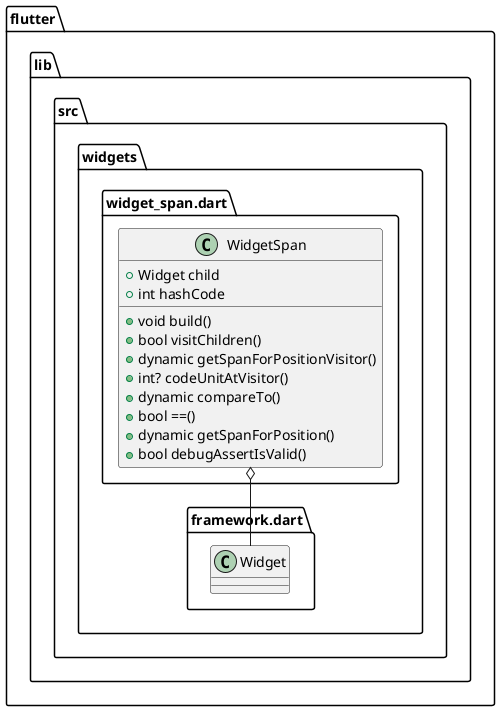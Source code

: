 @startuml
set namespaceSeparator ::

class "flutter::lib::src::widgets::widget_span.dart::WidgetSpan" {
  +Widget child
  +int hashCode
  +void build()
  +bool visitChildren()
  +dynamic getSpanForPositionVisitor()
  +int? codeUnitAtVisitor()
  +dynamic compareTo()
  +bool ==()
  +dynamic getSpanForPosition()
  +bool debugAssertIsValid()
}

"flutter::lib::src::widgets::widget_span.dart::WidgetSpan" o-- "flutter::lib::src::widgets::framework.dart::Widget"


@enduml